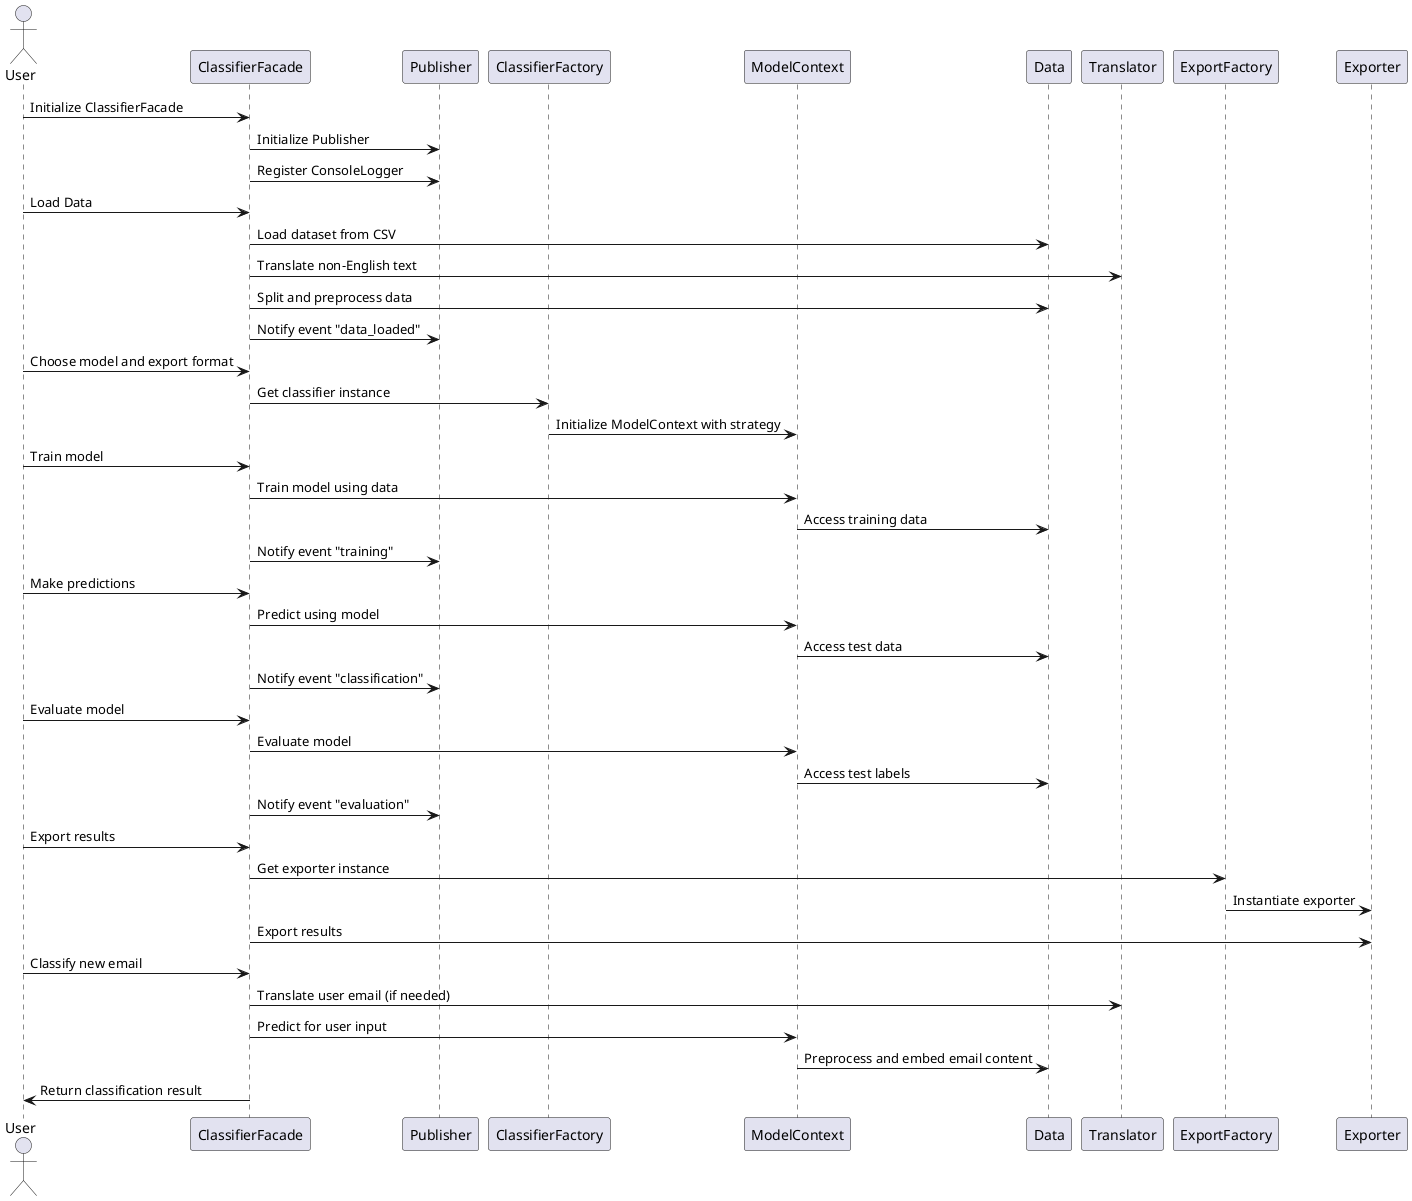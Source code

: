 @startuml
actor User as U
participant ClassifierFacade as CF
participant Publisher as P
participant ClassifierFactory as Factory
participant ModelContext as Context
participant Data as D
participant Translator as T
participant ExportFactory as EF
participant Exporter as E

U -> CF: Initialize ClassifierFacade
CF -> P: Initialize Publisher
CF -> P: Register ConsoleLogger

U -> CF: Load Data
CF -> D: Load dataset from CSV
CF -> T: Translate non-English text
CF -> D: Split and preprocess data
CF -> P: Notify event "data_loaded"

U -> CF: Choose model and export format
CF -> Factory: Get classifier instance
Factory -> Context: Initialize ModelContext with strategy

U -> CF: Train model
CF -> Context: Train model using data
Context -> D: Access training data
CF -> P: Notify event "training"

U -> CF: Make predictions
CF -> Context: Predict using model
Context -> D: Access test data
CF -> P: Notify event "classification"

U -> CF: Evaluate model
CF -> Context: Evaluate model
Context -> D: Access test labels
CF -> P: Notify event "evaluation"

U -> CF: Export results
CF -> EF: Get exporter instance
EF -> E: Instantiate exporter
CF -> E: Export results

U -> CF: Classify new email
CF -> T: Translate user email (if needed)
CF -> Context: Predict for user input
Context -> D: Preprocess and embed email content
CF -> U: Return classification result

@enduml
